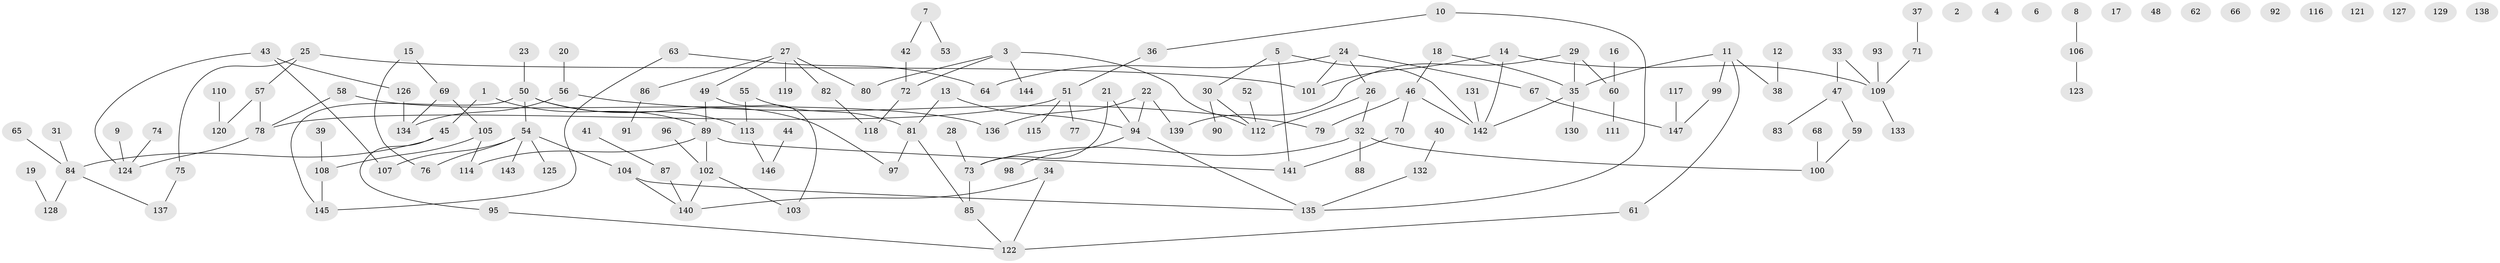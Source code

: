 // coarse degree distribution, {0: 0.14772727272727273, 1: 0.3068181818181818, 2: 0.23863636363636365, 4: 0.1590909090909091, 5: 0.07954545454545454, 3: 0.045454545454545456, 8: 0.011363636363636364, 6: 0.011363636363636364}
// Generated by graph-tools (version 1.1) at 2025/43/03/04/25 21:43:55]
// undirected, 147 vertices, 157 edges
graph export_dot {
graph [start="1"]
  node [color=gray90,style=filled];
  1;
  2;
  3;
  4;
  5;
  6;
  7;
  8;
  9;
  10;
  11;
  12;
  13;
  14;
  15;
  16;
  17;
  18;
  19;
  20;
  21;
  22;
  23;
  24;
  25;
  26;
  27;
  28;
  29;
  30;
  31;
  32;
  33;
  34;
  35;
  36;
  37;
  38;
  39;
  40;
  41;
  42;
  43;
  44;
  45;
  46;
  47;
  48;
  49;
  50;
  51;
  52;
  53;
  54;
  55;
  56;
  57;
  58;
  59;
  60;
  61;
  62;
  63;
  64;
  65;
  66;
  67;
  68;
  69;
  70;
  71;
  72;
  73;
  74;
  75;
  76;
  77;
  78;
  79;
  80;
  81;
  82;
  83;
  84;
  85;
  86;
  87;
  88;
  89;
  90;
  91;
  92;
  93;
  94;
  95;
  96;
  97;
  98;
  99;
  100;
  101;
  102;
  103;
  104;
  105;
  106;
  107;
  108;
  109;
  110;
  111;
  112;
  113;
  114;
  115;
  116;
  117;
  118;
  119;
  120;
  121;
  122;
  123;
  124;
  125;
  126;
  127;
  128;
  129;
  130;
  131;
  132;
  133;
  134;
  135;
  136;
  137;
  138;
  139;
  140;
  141;
  142;
  143;
  144;
  145;
  146;
  147;
  1 -- 45;
  1 -- 89;
  3 -- 72;
  3 -- 80;
  3 -- 112;
  3 -- 144;
  5 -- 30;
  5 -- 141;
  5 -- 142;
  7 -- 42;
  7 -- 53;
  8 -- 106;
  9 -- 124;
  10 -- 36;
  10 -- 135;
  11 -- 35;
  11 -- 38;
  11 -- 61;
  11 -- 99;
  12 -- 38;
  13 -- 81;
  13 -- 94;
  14 -- 101;
  14 -- 109;
  14 -- 142;
  15 -- 69;
  15 -- 76;
  16 -- 60;
  18 -- 35;
  18 -- 46;
  19 -- 128;
  20 -- 56;
  21 -- 73;
  21 -- 94;
  22 -- 94;
  22 -- 136;
  22 -- 139;
  23 -- 50;
  24 -- 26;
  24 -- 64;
  24 -- 67;
  24 -- 101;
  25 -- 57;
  25 -- 75;
  25 -- 101;
  26 -- 32;
  26 -- 112;
  27 -- 49;
  27 -- 80;
  27 -- 82;
  27 -- 86;
  27 -- 119;
  28 -- 73;
  29 -- 35;
  29 -- 60;
  29 -- 139;
  30 -- 90;
  30 -- 112;
  31 -- 84;
  32 -- 73;
  32 -- 88;
  32 -- 100;
  33 -- 47;
  33 -- 109;
  34 -- 122;
  34 -- 140;
  35 -- 130;
  35 -- 142;
  36 -- 51;
  37 -- 71;
  39 -- 108;
  40 -- 132;
  41 -- 87;
  42 -- 72;
  43 -- 107;
  43 -- 124;
  43 -- 126;
  44 -- 146;
  45 -- 84;
  45 -- 95;
  46 -- 70;
  46 -- 79;
  46 -- 142;
  47 -- 59;
  47 -- 83;
  49 -- 89;
  49 -- 103;
  50 -- 54;
  50 -- 97;
  50 -- 113;
  50 -- 145;
  51 -- 77;
  51 -- 78;
  51 -- 115;
  52 -- 112;
  54 -- 76;
  54 -- 104;
  54 -- 107;
  54 -- 125;
  54 -- 143;
  55 -- 81;
  55 -- 113;
  56 -- 79;
  56 -- 134;
  57 -- 78;
  57 -- 120;
  58 -- 78;
  58 -- 136;
  59 -- 100;
  60 -- 111;
  61 -- 122;
  63 -- 64;
  63 -- 145;
  65 -- 84;
  67 -- 147;
  68 -- 100;
  69 -- 105;
  69 -- 134;
  70 -- 141;
  71 -- 109;
  72 -- 118;
  73 -- 85;
  74 -- 124;
  75 -- 137;
  78 -- 124;
  81 -- 85;
  81 -- 97;
  82 -- 118;
  84 -- 128;
  84 -- 137;
  85 -- 122;
  86 -- 91;
  87 -- 140;
  89 -- 102;
  89 -- 114;
  89 -- 141;
  93 -- 109;
  94 -- 98;
  94 -- 135;
  95 -- 122;
  96 -- 102;
  99 -- 147;
  102 -- 103;
  102 -- 140;
  104 -- 135;
  104 -- 140;
  105 -- 108;
  105 -- 114;
  106 -- 123;
  108 -- 145;
  109 -- 133;
  110 -- 120;
  113 -- 146;
  117 -- 147;
  126 -- 134;
  131 -- 142;
  132 -- 135;
}
